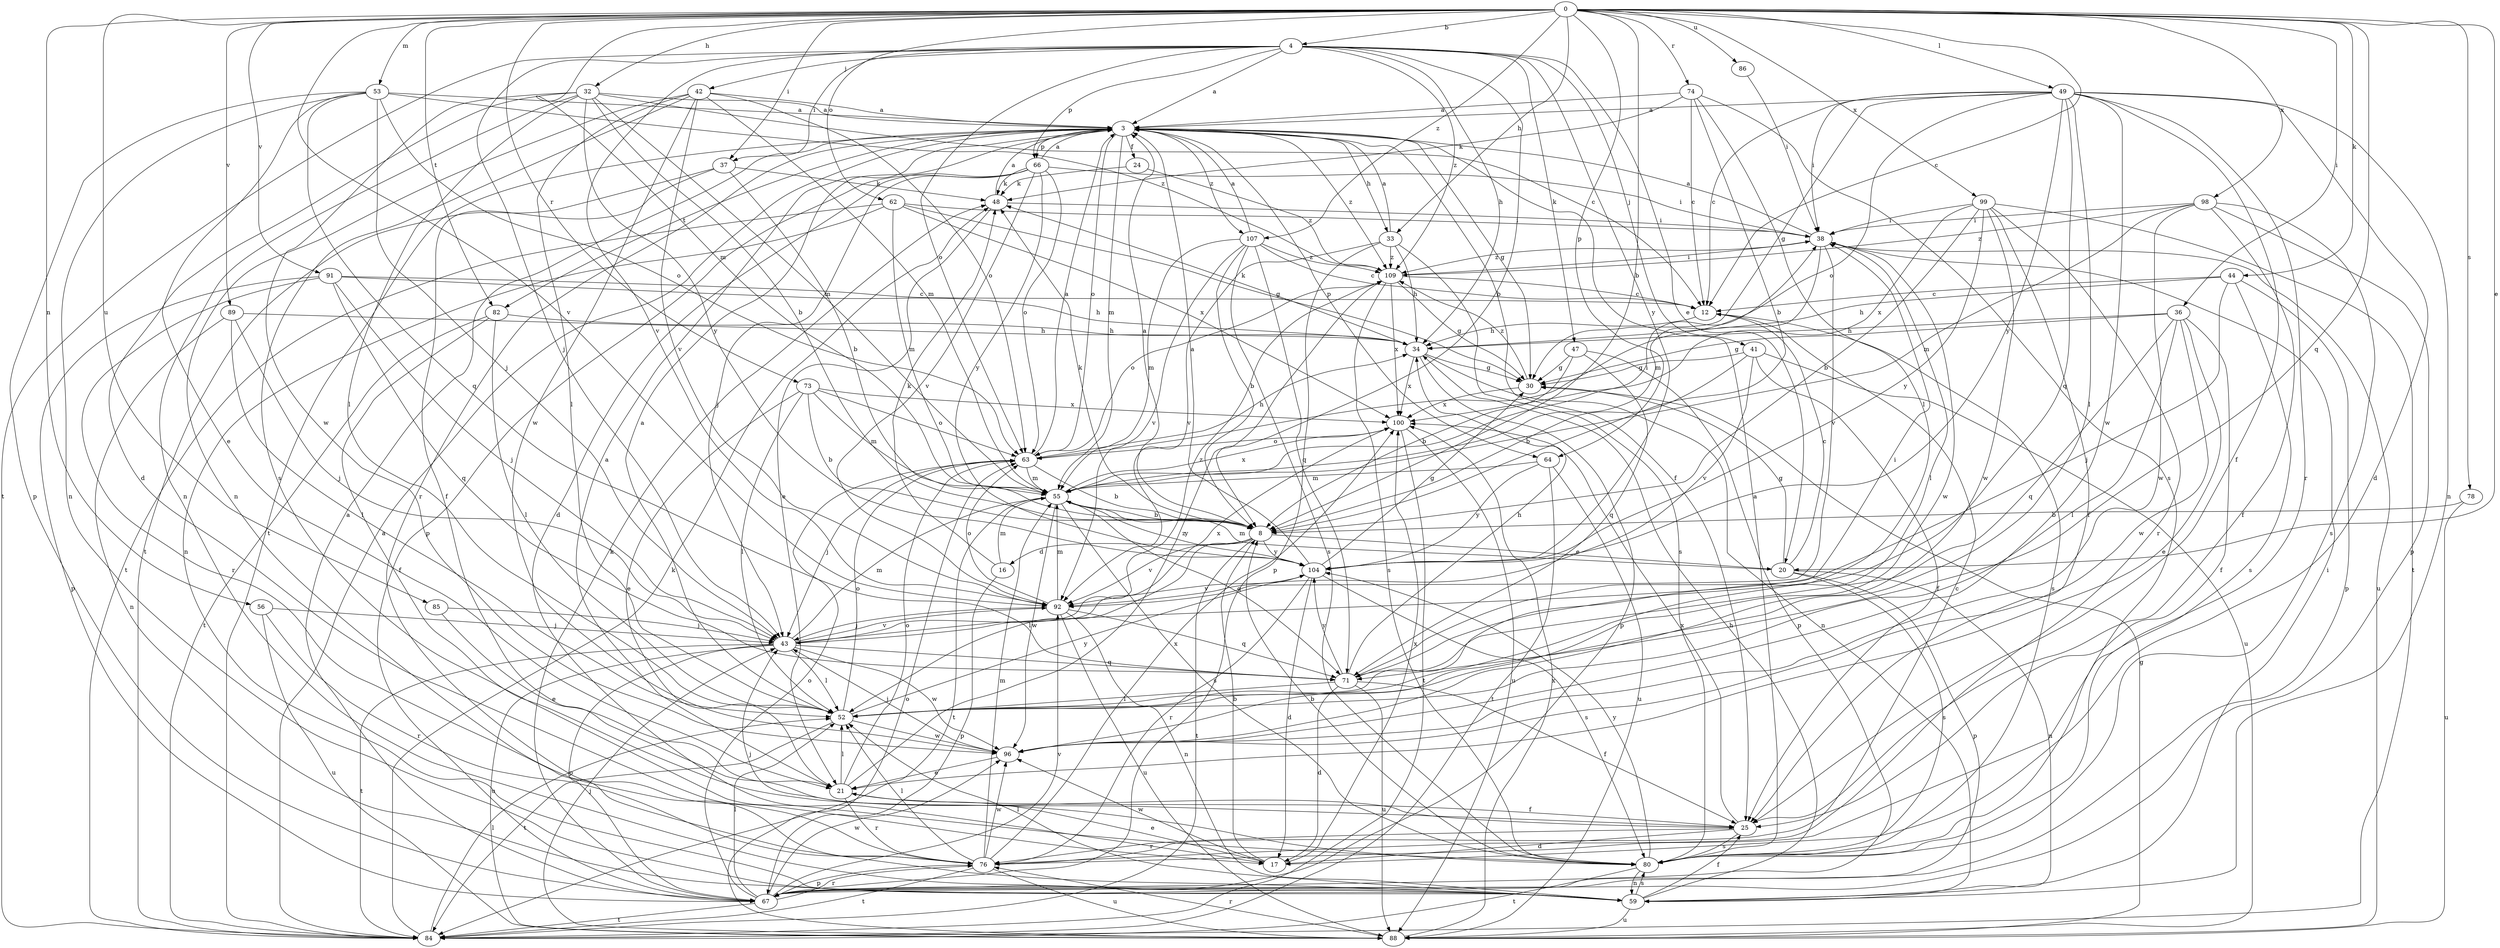 strict digraph  {
0;
3;
4;
8;
12;
16;
17;
20;
21;
24;
25;
30;
32;
33;
34;
36;
37;
38;
41;
42;
43;
44;
47;
48;
49;
52;
53;
55;
56;
59;
62;
63;
64;
66;
67;
71;
73;
74;
76;
78;
80;
82;
84;
85;
86;
88;
89;
91;
92;
96;
98;
99;
100;
104;
107;
109;
0 -> 4  [label=b];
0 -> 8  [label=b];
0 -> 12  [label=c];
0 -> 20  [label=e];
0 -> 32  [label=h];
0 -> 33  [label=h];
0 -> 36  [label=i];
0 -> 37  [label=i];
0 -> 44  [label=k];
0 -> 49  [label=l];
0 -> 53  [label=m];
0 -> 55  [label=m];
0 -> 56  [label=n];
0 -> 62  [label=o];
0 -> 64  [label=p];
0 -> 71  [label=q];
0 -> 73  [label=r];
0 -> 74  [label=r];
0 -> 78  [label=s];
0 -> 82  [label=t];
0 -> 85  [label=u];
0 -> 86  [label=u];
0 -> 89  [label=v];
0 -> 91  [label=v];
0 -> 92  [label=v];
0 -> 98  [label=x];
0 -> 99  [label=x];
0 -> 107  [label=z];
3 -> 24  [label=f];
3 -> 25  [label=f];
3 -> 30  [label=g];
3 -> 33  [label=h];
3 -> 55  [label=m];
3 -> 63  [label=o];
3 -> 64  [label=p];
3 -> 66  [label=p];
3 -> 76  [label=r];
3 -> 82  [label=t];
3 -> 84  [label=t];
3 -> 107  [label=z];
3 -> 109  [label=z];
4 -> 3  [label=a];
4 -> 8  [label=b];
4 -> 20  [label=e];
4 -> 34  [label=h];
4 -> 37  [label=i];
4 -> 41  [label=j];
4 -> 42  [label=j];
4 -> 43  [label=j];
4 -> 47  [label=k];
4 -> 63  [label=o];
4 -> 66  [label=p];
4 -> 84  [label=t];
4 -> 92  [label=v];
4 -> 104  [label=y];
4 -> 109  [label=z];
8 -> 3  [label=a];
8 -> 16  [label=d];
8 -> 20  [label=e];
8 -> 48  [label=k];
8 -> 52  [label=l];
8 -> 84  [label=t];
8 -> 92  [label=v];
8 -> 104  [label=y];
12 -> 34  [label=h];
12 -> 80  [label=s];
16 -> 48  [label=k];
16 -> 55  [label=m];
16 -> 67  [label=p];
17 -> 8  [label=b];
17 -> 21  [label=e];
17 -> 96  [label=w];
17 -> 100  [label=x];
20 -> 12  [label=c];
20 -> 30  [label=g];
20 -> 55  [label=m];
20 -> 59  [label=n];
20 -> 67  [label=p];
20 -> 80  [label=s];
21 -> 3  [label=a];
21 -> 25  [label=f];
21 -> 52  [label=l];
21 -> 63  [label=o];
21 -> 76  [label=r];
21 -> 109  [label=z];
24 -> 48  [label=k];
24 -> 109  [label=z];
25 -> 17  [label=d];
25 -> 76  [label=r];
25 -> 80  [label=s];
25 -> 100  [label=x];
30 -> 100  [label=x];
30 -> 109  [label=z];
32 -> 3  [label=a];
32 -> 8  [label=b];
32 -> 12  [label=c];
32 -> 17  [label=d];
32 -> 52  [label=l];
32 -> 55  [label=m];
32 -> 59  [label=n];
32 -> 96  [label=w];
32 -> 104  [label=y];
33 -> 3  [label=a];
33 -> 34  [label=h];
33 -> 67  [label=p];
33 -> 80  [label=s];
33 -> 92  [label=v];
33 -> 109  [label=z];
34 -> 30  [label=g];
34 -> 48  [label=k];
34 -> 59  [label=n];
34 -> 67  [label=p];
34 -> 100  [label=x];
36 -> 21  [label=e];
36 -> 25  [label=f];
36 -> 30  [label=g];
36 -> 34  [label=h];
36 -> 52  [label=l];
36 -> 71  [label=q];
36 -> 96  [label=w];
37 -> 8  [label=b];
37 -> 25  [label=f];
37 -> 48  [label=k];
37 -> 84  [label=t];
38 -> 3  [label=a];
38 -> 52  [label=l];
38 -> 55  [label=m];
38 -> 88  [label=u];
38 -> 92  [label=v];
38 -> 96  [label=w];
38 -> 109  [label=z];
41 -> 8  [label=b];
41 -> 25  [label=f];
41 -> 30  [label=g];
41 -> 88  [label=u];
41 -> 92  [label=v];
42 -> 3  [label=a];
42 -> 52  [label=l];
42 -> 55  [label=m];
42 -> 59  [label=n];
42 -> 63  [label=o];
42 -> 80  [label=s];
42 -> 92  [label=v];
42 -> 96  [label=w];
43 -> 52  [label=l];
43 -> 55  [label=m];
43 -> 67  [label=p];
43 -> 71  [label=q];
43 -> 84  [label=t];
43 -> 88  [label=u];
43 -> 92  [label=v];
43 -> 96  [label=w];
43 -> 100  [label=x];
43 -> 109  [label=z];
44 -> 12  [label=c];
44 -> 34  [label=h];
44 -> 43  [label=j];
44 -> 67  [label=p];
44 -> 80  [label=s];
47 -> 8  [label=b];
47 -> 30  [label=g];
47 -> 67  [label=p];
47 -> 71  [label=q];
48 -> 3  [label=a];
48 -> 21  [label=e];
48 -> 38  [label=i];
49 -> 3  [label=a];
49 -> 12  [label=c];
49 -> 17  [label=d];
49 -> 25  [label=f];
49 -> 30  [label=g];
49 -> 38  [label=i];
49 -> 52  [label=l];
49 -> 59  [label=n];
49 -> 63  [label=o];
49 -> 71  [label=q];
49 -> 76  [label=r];
49 -> 96  [label=w];
49 -> 104  [label=y];
52 -> 3  [label=a];
52 -> 63  [label=o];
52 -> 84  [label=t];
52 -> 96  [label=w];
52 -> 104  [label=y];
53 -> 3  [label=a];
53 -> 21  [label=e];
53 -> 43  [label=j];
53 -> 59  [label=n];
53 -> 63  [label=o];
53 -> 67  [label=p];
53 -> 71  [label=q];
53 -> 109  [label=z];
55 -> 8  [label=b];
55 -> 38  [label=i];
55 -> 71  [label=q];
55 -> 80  [label=s];
55 -> 84  [label=t];
55 -> 96  [label=w];
55 -> 100  [label=x];
55 -> 104  [label=y];
56 -> 43  [label=j];
56 -> 76  [label=r];
56 -> 88  [label=u];
59 -> 25  [label=f];
59 -> 34  [label=h];
59 -> 38  [label=i];
59 -> 52  [label=l];
59 -> 80  [label=s];
59 -> 88  [label=u];
62 -> 30  [label=g];
62 -> 38  [label=i];
62 -> 55  [label=m];
62 -> 59  [label=n];
62 -> 84  [label=t];
62 -> 100  [label=x];
63 -> 3  [label=a];
63 -> 8  [label=b];
63 -> 34  [label=h];
63 -> 43  [label=j];
63 -> 55  [label=m];
64 -> 55  [label=m];
64 -> 84  [label=t];
64 -> 88  [label=u];
64 -> 104  [label=y];
66 -> 3  [label=a];
66 -> 17  [label=d];
66 -> 38  [label=i];
66 -> 43  [label=j];
66 -> 48  [label=k];
66 -> 63  [label=o];
66 -> 67  [label=p];
66 -> 92  [label=v];
66 -> 104  [label=y];
67 -> 3  [label=a];
67 -> 48  [label=k];
67 -> 52  [label=l];
67 -> 63  [label=o];
67 -> 76  [label=r];
67 -> 84  [label=t];
67 -> 92  [label=v];
67 -> 96  [label=w];
71 -> 17  [label=d];
71 -> 25  [label=f];
71 -> 34  [label=h];
71 -> 38  [label=i];
71 -> 52  [label=l];
71 -> 88  [label=u];
71 -> 104  [label=y];
73 -> 8  [label=b];
73 -> 21  [label=e];
73 -> 52  [label=l];
73 -> 55  [label=m];
73 -> 63  [label=o];
73 -> 100  [label=x];
74 -> 3  [label=a];
74 -> 8  [label=b];
74 -> 12  [label=c];
74 -> 48  [label=k];
74 -> 52  [label=l];
74 -> 80  [label=s];
76 -> 12  [label=c];
76 -> 52  [label=l];
76 -> 55  [label=m];
76 -> 67  [label=p];
76 -> 84  [label=t];
76 -> 88  [label=u];
76 -> 96  [label=w];
76 -> 100  [label=x];
78 -> 8  [label=b];
78 -> 88  [label=u];
80 -> 3  [label=a];
80 -> 8  [label=b];
80 -> 43  [label=j];
80 -> 59  [label=n];
80 -> 84  [label=t];
80 -> 104  [label=y];
82 -> 25  [label=f];
82 -> 34  [label=h];
82 -> 52  [label=l];
82 -> 84  [label=t];
84 -> 3  [label=a];
84 -> 48  [label=k];
84 -> 52  [label=l];
85 -> 21  [label=e];
85 -> 43  [label=j];
86 -> 38  [label=i];
88 -> 30  [label=g];
88 -> 43  [label=j];
88 -> 63  [label=o];
88 -> 76  [label=r];
88 -> 100  [label=x];
89 -> 34  [label=h];
89 -> 43  [label=j];
89 -> 52  [label=l];
89 -> 59  [label=n];
91 -> 12  [label=c];
91 -> 34  [label=h];
91 -> 43  [label=j];
91 -> 67  [label=p];
91 -> 71  [label=q];
91 -> 76  [label=r];
92 -> 43  [label=j];
92 -> 55  [label=m];
92 -> 59  [label=n];
92 -> 63  [label=o];
92 -> 71  [label=q];
92 -> 88  [label=u];
96 -> 21  [label=e];
96 -> 43  [label=j];
98 -> 25  [label=f];
98 -> 38  [label=i];
98 -> 55  [label=m];
98 -> 67  [label=p];
98 -> 80  [label=s];
98 -> 96  [label=w];
98 -> 109  [label=z];
99 -> 8  [label=b];
99 -> 25  [label=f];
99 -> 38  [label=i];
99 -> 76  [label=r];
99 -> 84  [label=t];
99 -> 96  [label=w];
99 -> 100  [label=x];
99 -> 104  [label=y];
100 -> 63  [label=o];
100 -> 84  [label=t];
100 -> 88  [label=u];
104 -> 3  [label=a];
104 -> 17  [label=d];
104 -> 30  [label=g];
104 -> 76  [label=r];
104 -> 80  [label=s];
104 -> 92  [label=v];
107 -> 3  [label=a];
107 -> 8  [label=b];
107 -> 12  [label=c];
107 -> 55  [label=m];
107 -> 71  [label=q];
107 -> 80  [label=s];
107 -> 92  [label=v];
107 -> 109  [label=z];
109 -> 12  [label=c];
109 -> 30  [label=g];
109 -> 38  [label=i];
109 -> 63  [label=o];
109 -> 80  [label=s];
109 -> 100  [label=x];
}
